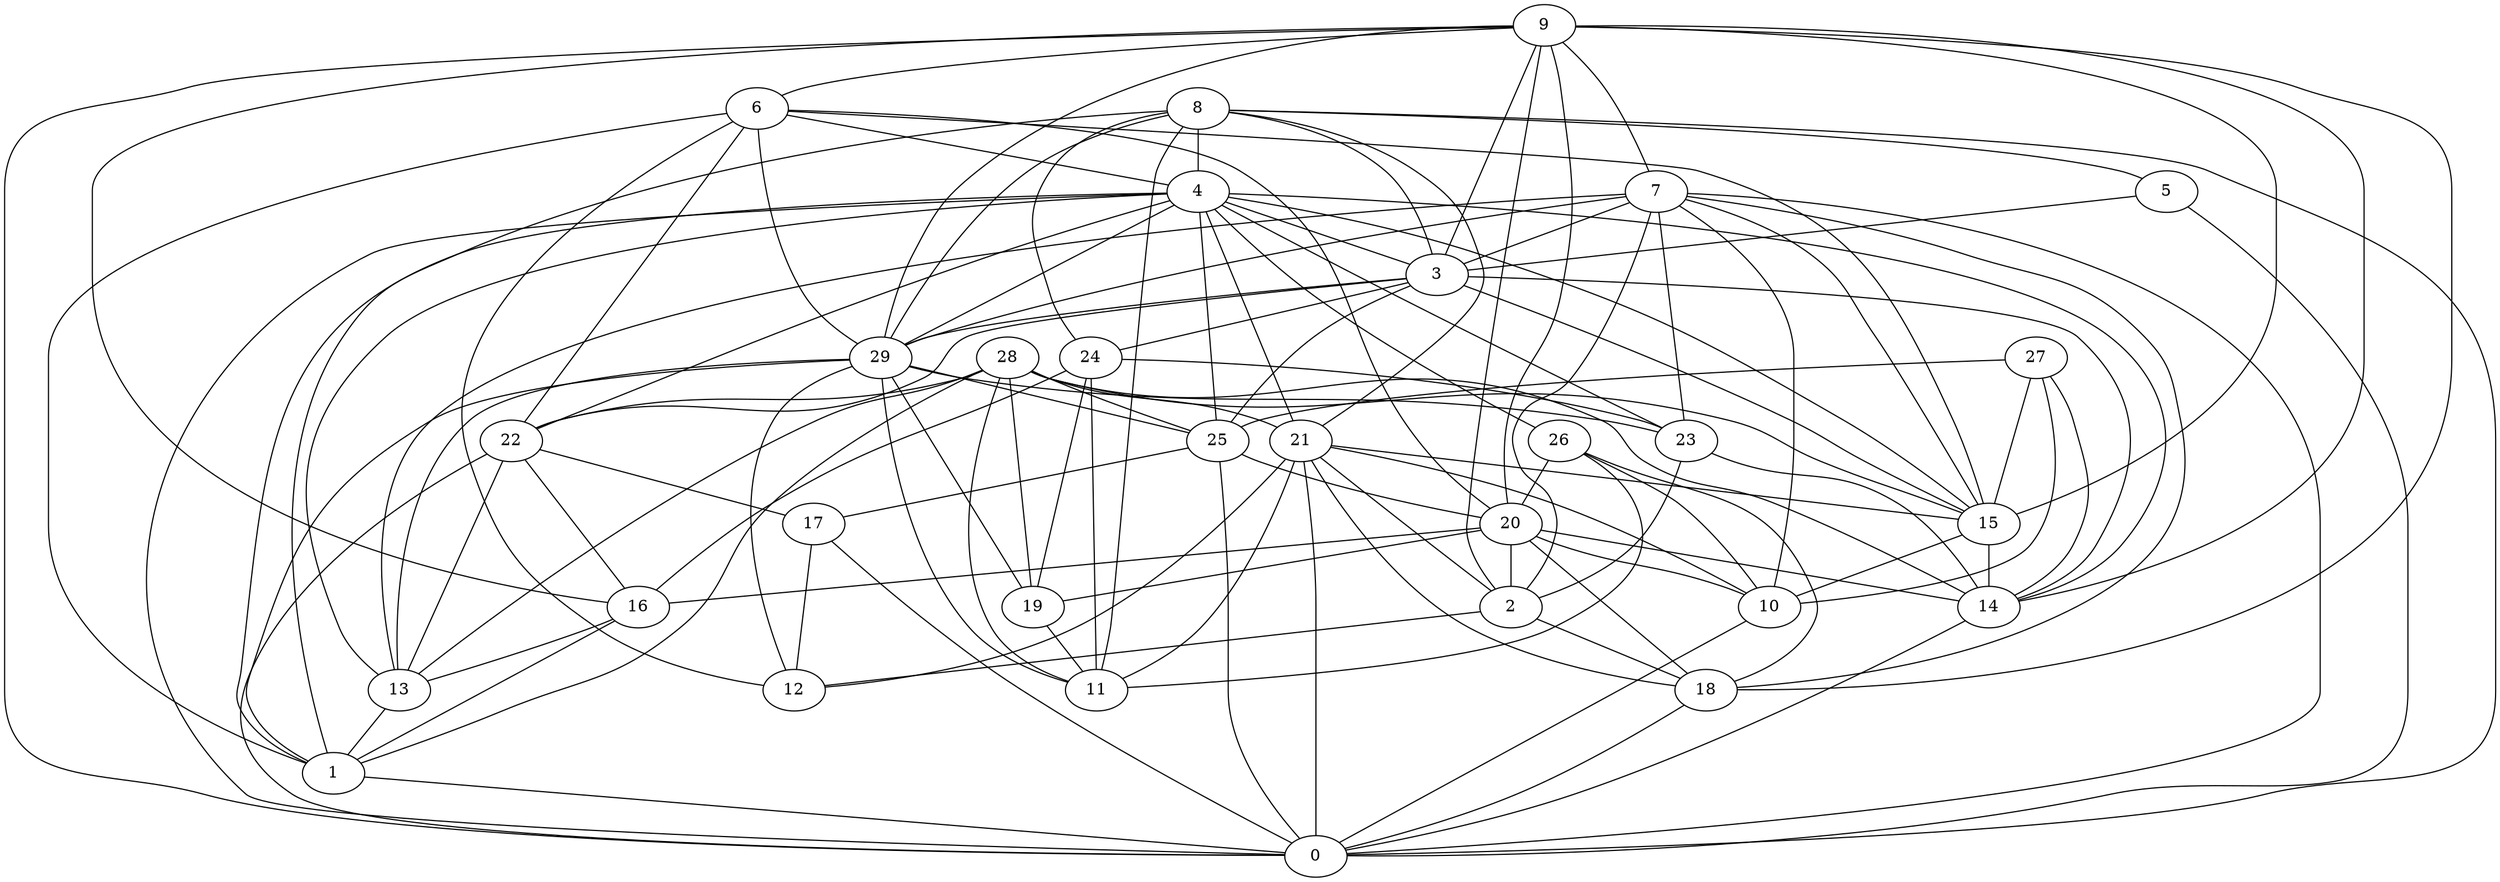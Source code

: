 digraph GG_graph {

subgraph G_graph {
edge [color = black]
"28" -> "15" [dir = none]
"26" -> "20" [dir = none]
"16" -> "1" [dir = none]
"6" -> "20" [dir = none]
"3" -> "25" [dir = none]
"3" -> "24" [dir = none]
"22" -> "17" [dir = none]
"22" -> "0" [dir = none]
"1" -> "0" [dir = none]
"9" -> "7" [dir = none]
"9" -> "14" [dir = none]
"13" -> "1" [dir = none]
"15" -> "10" [dir = none]
"15" -> "14" [dir = none]
"29" -> "11" [dir = none]
"20" -> "16" [dir = none]
"24" -> "23" [dir = none]
"24" -> "19" [dir = none]
"4" -> "29" [dir = none]
"4" -> "15" [dir = none]
"4" -> "0" [dir = none]
"4" -> "3" [dir = none]
"5" -> "0" [dir = none]
"21" -> "18" [dir = none]
"21" -> "0" [dir = none]
"23" -> "2" [dir = none]
"2" -> "12" [dir = none]
"27" -> "14" [dir = none]
"8" -> "4" [dir = none]
"28" -> "19" [dir = none]
"28" -> "14" [dir = none]
"9" -> "18" [dir = none]
"18" -> "0" [dir = none]
"28" -> "11" [dir = none]
"17" -> "12" [dir = none]
"4" -> "26" [dir = none]
"7" -> "2" [dir = none]
"17" -> "0" [dir = none]
"10" -> "0" [dir = none]
"29" -> "25" [dir = none]
"7" -> "23" [dir = none]
"21" -> "10" [dir = none]
"28" -> "1" [dir = none]
"4" -> "14" [dir = none]
"29" -> "23" [dir = none]
"20" -> "14" [dir = none]
"4" -> "23" [dir = none]
"21" -> "12" [dir = none]
"7" -> "10" [dir = none]
"21" -> "11" [dir = none]
"21" -> "15" [dir = none]
"20" -> "2" [dir = none]
"20" -> "19" [dir = none]
"3" -> "29" [dir = none]
"7" -> "0" [dir = none]
"9" -> "29" [dir = none]
"4" -> "1" [dir = none]
"9" -> "16" [dir = none]
"8" -> "11" [dir = none]
"23" -> "14" [dir = none]
"4" -> "22" [dir = none]
"6" -> "22" [dir = none]
"9" -> "20" [dir = none]
"8" -> "5" [dir = none]
"28" -> "21" [dir = none]
"7" -> "29" [dir = none]
"6" -> "15" [dir = none]
"22" -> "13" [dir = none]
"6" -> "1" [dir = none]
"27" -> "10" [dir = none]
"25" -> "0" [dir = none]
"28" -> "25" [dir = none]
"24" -> "16" [dir = none]
"8" -> "1" [dir = none]
"28" -> "22" [dir = none]
"9" -> "2" [dir = none]
"22" -> "16" [dir = none]
"25" -> "20" [dir = none]
"4" -> "13" [dir = none]
"7" -> "18" [dir = none]
"4" -> "21" [dir = none]
"20" -> "18" [dir = none]
"25" -> "17" [dir = none]
"9" -> "15" [dir = none]
"29" -> "13" [dir = none]
"3" -> "15" [dir = none]
"24" -> "11" [dir = none]
"29" -> "19" [dir = none]
"27" -> "15" [dir = none]
"21" -> "2" [dir = none]
"28" -> "13" [dir = none]
"3" -> "22" [dir = none]
"26" -> "11" [dir = none]
"14" -> "0" [dir = none]
"7" -> "3" [dir = none]
"26" -> "18" [dir = none]
"26" -> "10" [dir = none]
"6" -> "29" [dir = none]
"6" -> "4" [dir = none]
"7" -> "13" [dir = none]
"6" -> "12" [dir = none]
"9" -> "0" [dir = none]
"20" -> "10" [dir = none]
"8" -> "29" [dir = none]
"9" -> "3" [dir = none]
"3" -> "14" [dir = none]
"27" -> "25" [dir = none]
"29" -> "1" [dir = none]
"5" -> "3" [dir = none]
"16" -> "13" [dir = none]
"7" -> "15" [dir = none]
"8" -> "0" [dir = none]
"2" -> "18" [dir = none]
"19" -> "11" [dir = none]
"8" -> "3" [dir = none]
"29" -> "12" [dir = none]
"4" -> "25" [dir = none]
"9" -> "6" [dir = none]
"8" -> "21" [dir = none]
"8" -> "24" [dir = none]
}

}
